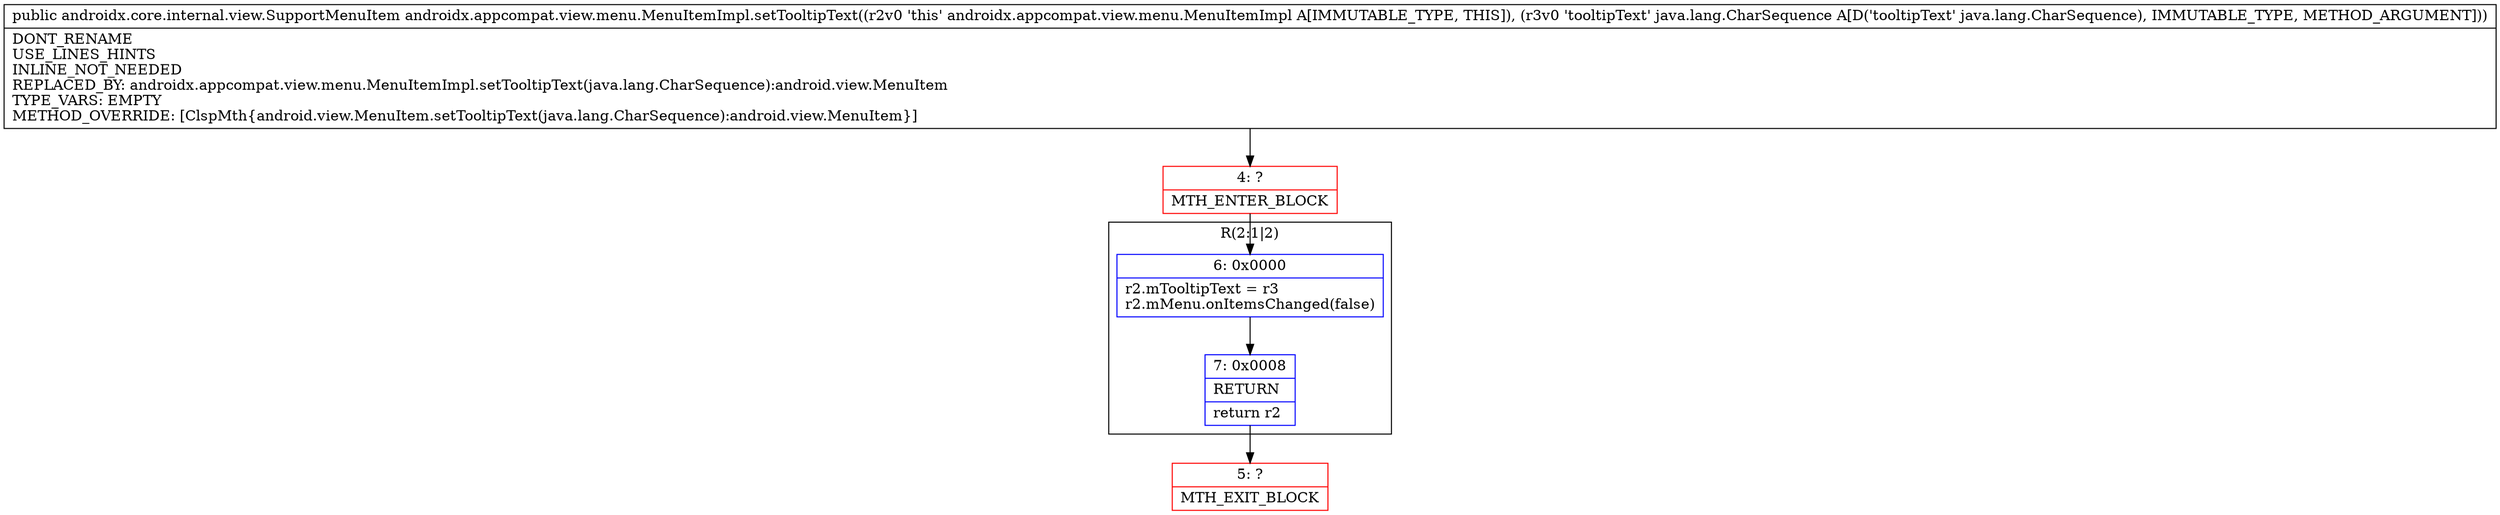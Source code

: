 digraph "CFG forandroidx.appcompat.view.menu.MenuItemImpl.setTooltipText(Ljava\/lang\/CharSequence;)Landroidx\/core\/internal\/view\/SupportMenuItem;" {
subgraph cluster_Region_268923606 {
label = "R(2:1|2)";
node [shape=record,color=blue];
Node_6 [shape=record,label="{6\:\ 0x0000|r2.mTooltipText = r3\lr2.mMenu.onItemsChanged(false)\l}"];
Node_7 [shape=record,label="{7\:\ 0x0008|RETURN\l|return r2\l}"];
}
Node_4 [shape=record,color=red,label="{4\:\ ?|MTH_ENTER_BLOCK\l}"];
Node_5 [shape=record,color=red,label="{5\:\ ?|MTH_EXIT_BLOCK\l}"];
MethodNode[shape=record,label="{public androidx.core.internal.view.SupportMenuItem androidx.appcompat.view.menu.MenuItemImpl.setTooltipText((r2v0 'this' androidx.appcompat.view.menu.MenuItemImpl A[IMMUTABLE_TYPE, THIS]), (r3v0 'tooltipText' java.lang.CharSequence A[D('tooltipText' java.lang.CharSequence), IMMUTABLE_TYPE, METHOD_ARGUMENT]))  | DONT_RENAME\lUSE_LINES_HINTS\lINLINE_NOT_NEEDED\lREPLACED_BY: androidx.appcompat.view.menu.MenuItemImpl.setTooltipText(java.lang.CharSequence):android.view.MenuItem\lTYPE_VARS: EMPTY\lMETHOD_OVERRIDE: [ClspMth\{android.view.MenuItem.setTooltipText(java.lang.CharSequence):android.view.MenuItem\}]\l}"];
MethodNode -> Node_4;Node_6 -> Node_7;
Node_7 -> Node_5;
Node_4 -> Node_6;
}

